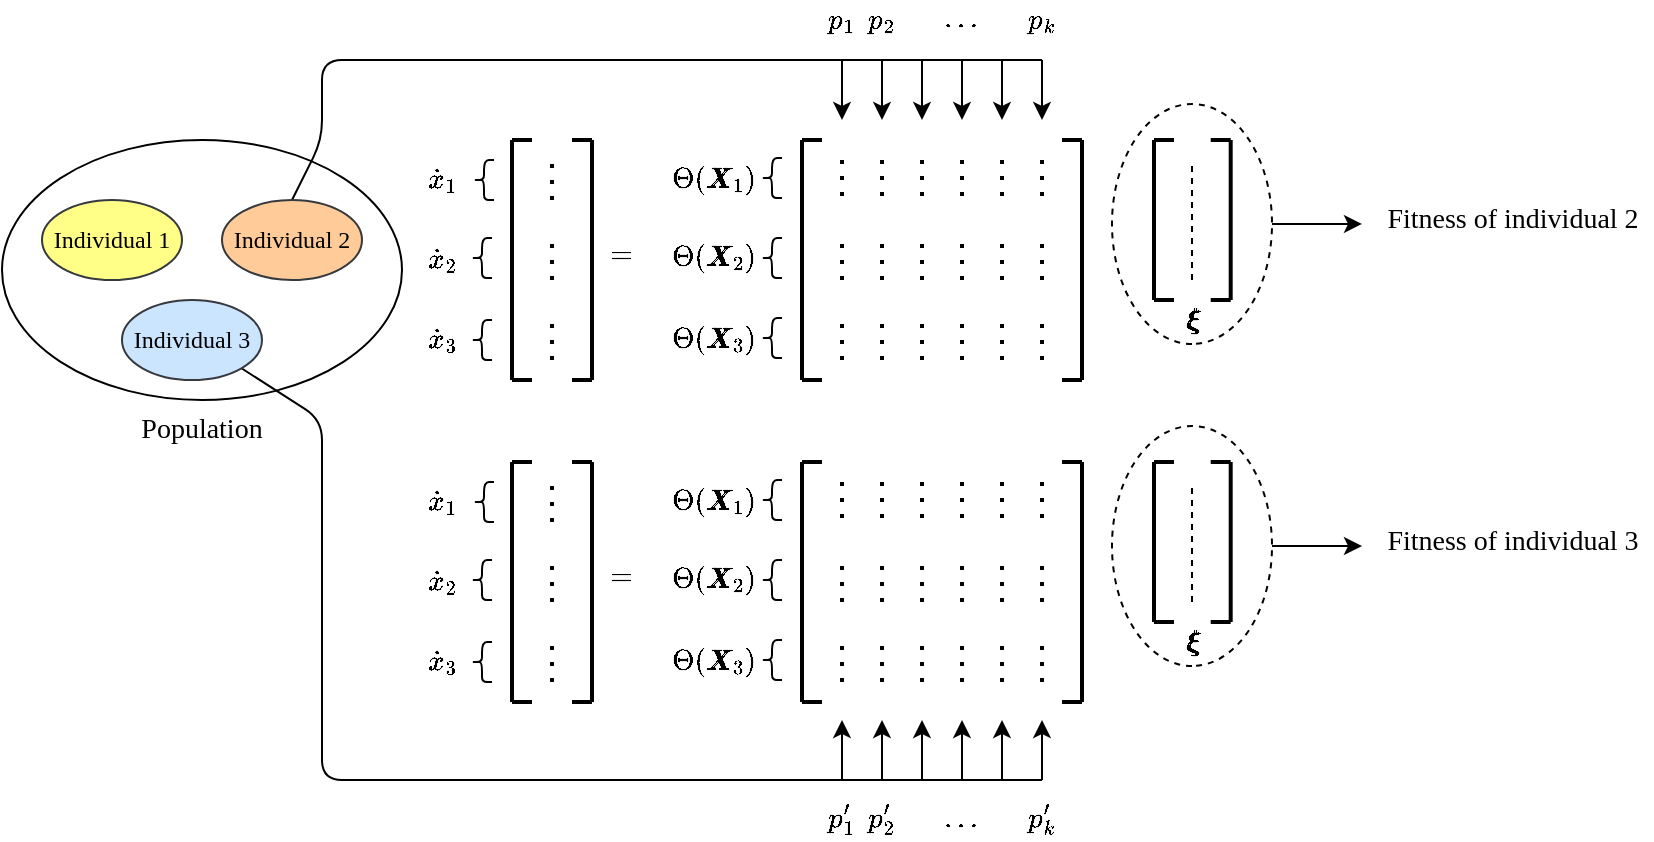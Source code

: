 <mxfile version="13.5.3" type="github">
  <diagram id="3djbxQUewnVQCDs2TuvC" name="Page-1">
    <mxGraphModel dx="1355" dy="806" grid="1" gridSize="10" guides="1" tooltips="1" connect="1" arrows="1" fold="1" page="1" pageScale="1" pageWidth="850" pageHeight="1100" math="1" shadow="0">
      <root>
        <mxCell id="0" />
        <mxCell id="1" parent="0" />
        <mxCell id="JYchThaX2a4gKTv78fk3-36" value="Population" style="ellipse;whiteSpace=wrap;html=1;fontFamily=Times New Roman;fontSize=14;labelPosition=center;verticalLabelPosition=bottom;align=center;verticalAlign=top;" parent="1" vertex="1">
          <mxGeometry x="40" y="80" width="200" height="130" as="geometry" />
        </mxCell>
        <mxCell id="JYchThaX2a4gKTv78fk3-125" style="edgeStyle=orthogonalEdgeStyle;rounded=0;orthogonalLoop=1;jettySize=auto;html=1;fontFamily=Times New Roman;fontSize=14;" parent="1" source="JYchThaX2a4gKTv78fk3-122" edge="1">
          <mxGeometry relative="1" as="geometry">
            <mxPoint x="720" y="121.99" as="targetPoint" />
          </mxGeometry>
        </mxCell>
        <mxCell id="JYchThaX2a4gKTv78fk3-122" value="" style="ellipse;whiteSpace=wrap;html=1;fontFamily=Times New Roman;fontSize=14;rotation=90;labelBorderColor=none;dashed=1;" parent="1" vertex="1">
          <mxGeometry x="575" y="81.99" width="120" height="80" as="geometry" />
        </mxCell>
        <mxCell id="JYchThaX2a4gKTv78fk3-43" value="" style="shape=curlyBracket;whiteSpace=wrap;html=1;rounded=1;fontFamily=Times New Roman;fontSize=14;" parent="1" vertex="1">
          <mxGeometry x="276" y="90" width="10" height="19.99" as="geometry" />
        </mxCell>
        <mxCell id="JYchThaX2a4gKTv78fk3-46" value="" style="shape=curlyBracket;whiteSpace=wrap;html=1;rounded=1;fontFamily=Times New Roman;fontSize=14;" parent="1" vertex="1">
          <mxGeometry x="275" y="129" width="10" height="19.99" as="geometry" />
        </mxCell>
        <mxCell id="JYchThaX2a4gKTv78fk3-48" value="" style="shape=curlyBracket;whiteSpace=wrap;html=1;rounded=1;fontFamily=Times New Roman;fontSize=14;" parent="1" vertex="1">
          <mxGeometry x="275" y="170" width="10" height="19.99" as="geometry" />
        </mxCell>
        <mxCell id="JYchThaX2a4gKTv78fk3-51" value="$$\dot{x}_1$$" style="text;html=1;align=center;verticalAlign=middle;resizable=0;points=[];autosize=1;fontSize=14;fontFamily=Times New Roman;" parent="1" vertex="1">
          <mxGeometry x="210" y="89.99" width="100" height="20" as="geometry" />
        </mxCell>
        <mxCell id="JYchThaX2a4gKTv78fk3-53" value="$$\dot{x}_2$$" style="text;html=1;align=center;verticalAlign=middle;resizable=0;points=[];autosize=1;fontSize=14;fontFamily=Times New Roman;" parent="1" vertex="1">
          <mxGeometry x="210" y="130" width="100" height="20" as="geometry" />
        </mxCell>
        <mxCell id="JYchThaX2a4gKTv78fk3-54" value="$$\dot{x}_3$$" style="text;html=1;align=center;verticalAlign=middle;resizable=0;points=[];autosize=1;fontSize=14;fontFamily=Times New Roman;" parent="1" vertex="1">
          <mxGeometry x="210" y="169.99" width="100" height="20" as="geometry" />
        </mxCell>
        <mxCell id="JYchThaX2a4gKTv78fk3-57" value="" style="shape=curlyBracket;whiteSpace=wrap;html=1;rounded=1;fontFamily=Times New Roman;fontSize=14;" parent="1" vertex="1">
          <mxGeometry x="420" y="168.98" width="10" height="19.99" as="geometry" />
        </mxCell>
        <mxCell id="JYchThaX2a4gKTv78fk3-59" value="" style="shape=curlyBracket;whiteSpace=wrap;html=1;rounded=1;fontFamily=Times New Roman;fontSize=14;" parent="1" vertex="1">
          <mxGeometry x="420" y="129.01" width="10" height="19.99" as="geometry" />
        </mxCell>
        <mxCell id="JYchThaX2a4gKTv78fk3-60" value="" style="shape=curlyBracket;whiteSpace=wrap;html=1;rounded=1;fontFamily=Times New Roman;fontSize=14;" parent="1" vertex="1">
          <mxGeometry x="420" y="88.98" width="10" height="19.99" as="geometry" />
        </mxCell>
        <mxCell id="JYchThaX2a4gKTv78fk3-61" value="$$\Theta(\pmb{X}_1)$$" style="text;html=1;align=center;verticalAlign=middle;resizable=0;points=[];autosize=1;fontSize=14;fontFamily=Times New Roman;" parent="1" vertex="1">
          <mxGeometry x="320" y="89.99" width="150" height="20" as="geometry" />
        </mxCell>
        <mxCell id="JYchThaX2a4gKTv78fk3-62" value="$$\Theta(\pmb{X}_3)$$" style="text;html=1;align=center;verticalAlign=middle;resizable=0;points=[];autosize=1;fontSize=14;fontFamily=Times New Roman;" parent="1" vertex="1">
          <mxGeometry x="320" y="170" width="150" height="20" as="geometry" />
        </mxCell>
        <mxCell id="JYchThaX2a4gKTv78fk3-63" value="$$\Theta(\pmb{X}_2)$$" style="text;html=1;align=center;verticalAlign=middle;resizable=0;points=[];autosize=1;fontSize=14;fontFamily=Times New Roman;" parent="1" vertex="1">
          <mxGeometry x="320" y="129.01" width="150" height="20" as="geometry" />
        </mxCell>
        <mxCell id="JYchThaX2a4gKTv78fk3-68" value="" style="group;fontFamily=Times New Roman;fontSize=14;" parent="1" vertex="1" connectable="0">
          <mxGeometry x="460" y="90" height="100" as="geometry" />
        </mxCell>
        <mxCell id="JYchThaX2a4gKTv78fk3-65" value="" style="endArrow=none;dashed=1;html=1;dashPattern=1 3;strokeWidth=2;fontFamily=Times New Roman;fontSize=14;" parent="JYchThaX2a4gKTv78fk3-68" edge="1">
          <mxGeometry width="50" height="50" relative="1" as="geometry">
            <mxPoint as="sourcePoint" />
            <mxPoint y="20" as="targetPoint" />
          </mxGeometry>
        </mxCell>
        <mxCell id="JYchThaX2a4gKTv78fk3-66" value="" style="endArrow=none;dashed=1;html=1;dashPattern=1 3;strokeWidth=2;fontFamily=Times New Roman;fontSize=14;" parent="JYchThaX2a4gKTv78fk3-68" edge="1">
          <mxGeometry width="50" height="50" relative="1" as="geometry">
            <mxPoint y="60" as="sourcePoint" />
            <mxPoint y="40" as="targetPoint" />
          </mxGeometry>
        </mxCell>
        <mxCell id="JYchThaX2a4gKTv78fk3-67" value="" style="endArrow=none;dashed=1;html=1;dashPattern=1 3;strokeWidth=2;fontFamily=Times New Roman;fontSize=14;" parent="JYchThaX2a4gKTv78fk3-68" edge="1">
          <mxGeometry width="50" height="50" relative="1" as="geometry">
            <mxPoint y="100" as="sourcePoint" />
            <mxPoint y="80" as="targetPoint" />
          </mxGeometry>
        </mxCell>
        <mxCell id="JYchThaX2a4gKTv78fk3-69" value="" style="group;fontFamily=Times New Roman;fontSize=14;" parent="1" vertex="1" connectable="0">
          <mxGeometry x="480" y="90" height="100" as="geometry" />
        </mxCell>
        <mxCell id="JYchThaX2a4gKTv78fk3-70" value="" style="endArrow=none;dashed=1;html=1;dashPattern=1 3;strokeWidth=2;fontFamily=Times New Roman;fontSize=14;" parent="JYchThaX2a4gKTv78fk3-69" edge="1">
          <mxGeometry width="50" height="50" relative="1" as="geometry">
            <mxPoint as="sourcePoint" />
            <mxPoint y="20" as="targetPoint" />
          </mxGeometry>
        </mxCell>
        <mxCell id="JYchThaX2a4gKTv78fk3-71" value="" style="endArrow=none;dashed=1;html=1;dashPattern=1 3;strokeWidth=2;fontFamily=Times New Roman;fontSize=14;" parent="JYchThaX2a4gKTv78fk3-69" edge="1">
          <mxGeometry width="50" height="50" relative="1" as="geometry">
            <mxPoint y="60" as="sourcePoint" />
            <mxPoint y="40" as="targetPoint" />
          </mxGeometry>
        </mxCell>
        <mxCell id="JYchThaX2a4gKTv78fk3-72" value="" style="endArrow=none;dashed=1;html=1;dashPattern=1 3;strokeWidth=2;fontFamily=Times New Roman;fontSize=14;" parent="JYchThaX2a4gKTv78fk3-69" edge="1">
          <mxGeometry width="50" height="50" relative="1" as="geometry">
            <mxPoint y="100" as="sourcePoint" />
            <mxPoint y="80" as="targetPoint" />
          </mxGeometry>
        </mxCell>
        <mxCell id="JYchThaX2a4gKTv78fk3-73" value="" style="group;fontFamily=Times New Roman;fontSize=14;" parent="1" vertex="1" connectable="0">
          <mxGeometry x="540" y="90" height="100" as="geometry" />
        </mxCell>
        <mxCell id="JYchThaX2a4gKTv78fk3-74" value="" style="endArrow=none;dashed=1;html=1;dashPattern=1 3;strokeWidth=2;fontFamily=Times New Roman;fontSize=14;" parent="JYchThaX2a4gKTv78fk3-73" edge="1">
          <mxGeometry width="50" height="50" relative="1" as="geometry">
            <mxPoint as="sourcePoint" />
            <mxPoint y="20" as="targetPoint" />
          </mxGeometry>
        </mxCell>
        <mxCell id="JYchThaX2a4gKTv78fk3-75" value="" style="endArrow=none;dashed=1;html=1;dashPattern=1 3;strokeWidth=2;fontFamily=Times New Roman;fontSize=14;" parent="JYchThaX2a4gKTv78fk3-73" edge="1">
          <mxGeometry width="50" height="50" relative="1" as="geometry">
            <mxPoint y="60" as="sourcePoint" />
            <mxPoint y="40" as="targetPoint" />
          </mxGeometry>
        </mxCell>
        <mxCell id="JYchThaX2a4gKTv78fk3-76" value="" style="endArrow=none;dashed=1;html=1;dashPattern=1 3;strokeWidth=2;fontFamily=Times New Roman;fontSize=14;" parent="JYchThaX2a4gKTv78fk3-73" edge="1">
          <mxGeometry width="50" height="50" relative="1" as="geometry">
            <mxPoint y="100" as="sourcePoint" />
            <mxPoint y="80" as="targetPoint" />
          </mxGeometry>
        </mxCell>
        <mxCell id="JYchThaX2a4gKTv78fk3-77" value="" style="group;fontFamily=Times New Roman;fontSize=14;" parent="1" vertex="1" connectable="0">
          <mxGeometry x="520" y="90" height="100" as="geometry" />
        </mxCell>
        <mxCell id="JYchThaX2a4gKTv78fk3-78" value="" style="endArrow=none;dashed=1;html=1;dashPattern=1 3;strokeWidth=2;fontFamily=Times New Roman;fontSize=14;" parent="JYchThaX2a4gKTv78fk3-77" edge="1">
          <mxGeometry width="50" height="50" relative="1" as="geometry">
            <mxPoint as="sourcePoint" />
            <mxPoint y="20" as="targetPoint" />
          </mxGeometry>
        </mxCell>
        <mxCell id="JYchThaX2a4gKTv78fk3-79" value="" style="endArrow=none;dashed=1;html=1;dashPattern=1 3;strokeWidth=2;fontFamily=Times New Roman;fontSize=14;" parent="JYchThaX2a4gKTv78fk3-77" edge="1">
          <mxGeometry width="50" height="50" relative="1" as="geometry">
            <mxPoint y="60" as="sourcePoint" />
            <mxPoint y="40" as="targetPoint" />
          </mxGeometry>
        </mxCell>
        <mxCell id="JYchThaX2a4gKTv78fk3-80" value="" style="endArrow=none;dashed=1;html=1;dashPattern=1 3;strokeWidth=2;fontFamily=Times New Roman;fontSize=14;" parent="JYchThaX2a4gKTv78fk3-77" edge="1">
          <mxGeometry width="50" height="50" relative="1" as="geometry">
            <mxPoint y="100" as="sourcePoint" />
            <mxPoint y="80" as="targetPoint" />
          </mxGeometry>
        </mxCell>
        <mxCell id="JYchThaX2a4gKTv78fk3-81" value="" style="group;fontFamily=Times New Roman;fontSize=14;" parent="1" vertex="1" connectable="0">
          <mxGeometry x="500" y="90" height="100" as="geometry" />
        </mxCell>
        <mxCell id="JYchThaX2a4gKTv78fk3-82" value="" style="endArrow=none;dashed=1;html=1;dashPattern=1 3;strokeWidth=2;fontFamily=Times New Roman;fontSize=14;" parent="JYchThaX2a4gKTv78fk3-81" edge="1">
          <mxGeometry width="50" height="50" relative="1" as="geometry">
            <mxPoint as="sourcePoint" />
            <mxPoint y="20" as="targetPoint" />
          </mxGeometry>
        </mxCell>
        <mxCell id="JYchThaX2a4gKTv78fk3-83" value="" style="endArrow=none;dashed=1;html=1;dashPattern=1 3;strokeWidth=2;fontFamily=Times New Roman;fontSize=14;" parent="JYchThaX2a4gKTv78fk3-81" edge="1">
          <mxGeometry width="50" height="50" relative="1" as="geometry">
            <mxPoint y="60" as="sourcePoint" />
            <mxPoint y="40" as="targetPoint" />
          </mxGeometry>
        </mxCell>
        <mxCell id="JYchThaX2a4gKTv78fk3-84" value="" style="endArrow=none;dashed=1;html=1;dashPattern=1 3;strokeWidth=2;fontFamily=Times New Roman;fontSize=14;" parent="JYchThaX2a4gKTv78fk3-81" edge="1">
          <mxGeometry width="50" height="50" relative="1" as="geometry">
            <mxPoint y="100" as="sourcePoint" />
            <mxPoint y="80" as="targetPoint" />
          </mxGeometry>
        </mxCell>
        <mxCell id="JYchThaX2a4gKTv78fk3-90" value="" style="group;fontFamily=Times New Roman;fontSize=14;" parent="1" vertex="1" connectable="0">
          <mxGeometry x="560" y="90" height="100" as="geometry" />
        </mxCell>
        <mxCell id="JYchThaX2a4gKTv78fk3-91" value="" style="endArrow=none;dashed=1;html=1;dashPattern=1 3;strokeWidth=2;fontFamily=Times New Roman;fontSize=14;" parent="JYchThaX2a4gKTv78fk3-90" edge="1">
          <mxGeometry width="50" height="50" relative="1" as="geometry">
            <mxPoint as="sourcePoint" />
            <mxPoint y="20" as="targetPoint" />
          </mxGeometry>
        </mxCell>
        <mxCell id="JYchThaX2a4gKTv78fk3-92" value="" style="endArrow=none;dashed=1;html=1;dashPattern=1 3;strokeWidth=2;fontFamily=Times New Roman;fontSize=14;" parent="JYchThaX2a4gKTv78fk3-90" edge="1">
          <mxGeometry width="50" height="50" relative="1" as="geometry">
            <mxPoint y="60" as="sourcePoint" />
            <mxPoint y="40" as="targetPoint" />
          </mxGeometry>
        </mxCell>
        <mxCell id="JYchThaX2a4gKTv78fk3-93" value="" style="endArrow=none;dashed=1;html=1;dashPattern=1 3;strokeWidth=2;fontFamily=Times New Roman;fontSize=14;" parent="JYchThaX2a4gKTv78fk3-90" edge="1">
          <mxGeometry width="50" height="50" relative="1" as="geometry">
            <mxPoint y="100" as="sourcePoint" />
            <mxPoint y="80" as="targetPoint" />
          </mxGeometry>
        </mxCell>
        <mxCell id="JYchThaX2a4gKTv78fk3-119" value="$$\pmb{\xi}$$" style="text;html=1;align=center;verticalAlign=middle;resizable=0;points=[];autosize=1;fontSize=14;fontFamily=Times New Roman;" parent="1" vertex="1">
          <mxGeometry x="585" y="160" width="100" height="20" as="geometry" />
        </mxCell>
        <mxCell id="JYchThaX2a4gKTv78fk3-121" value="" style="endArrow=none;dashed=1;html=1;fontFamily=Times New Roman;fontSize=14;" parent="1" edge="1">
          <mxGeometry width="50" height="50" relative="1" as="geometry">
            <mxPoint x="635" y="150" as="sourcePoint" />
            <mxPoint x="635" y="90" as="targetPoint" />
          </mxGeometry>
        </mxCell>
        <mxCell id="JYchThaX2a4gKTv78fk3-126" value="Fitness of individual 2" style="text;html=1;align=center;verticalAlign=middle;resizable=0;points=[];autosize=1;fontSize=14;fontFamily=Times New Roman;" parent="1" vertex="1">
          <mxGeometry x="725" y="110" width="140" height="20" as="geometry" />
        </mxCell>
        <mxCell id="JYchThaX2a4gKTv78fk3-130" value="" style="endArrow=none;html=1;fontFamily=Times New Roman;fontSize=14;exitX=0.5;exitY=0;exitDx=0;exitDy=0;" parent="1" source="JYchThaX2a4gKTv78fk3-33" edge="1">
          <mxGeometry width="50" height="50" relative="1" as="geometry">
            <mxPoint x="500" y="160" as="sourcePoint" />
            <mxPoint x="240" y="40" as="targetPoint" />
            <Array as="points">
              <mxPoint x="200" y="80" />
              <mxPoint x="200" y="40" />
            </Array>
          </mxGeometry>
        </mxCell>
        <mxCell id="JYchThaX2a4gKTv78fk3-131" value="" style="endArrow=none;html=1;fontFamily=Times New Roman;fontSize=14;" parent="1" edge="1">
          <mxGeometry width="50" height="50" relative="1" as="geometry">
            <mxPoint x="240" y="40" as="sourcePoint" />
            <mxPoint x="560" y="40" as="targetPoint" />
          </mxGeometry>
        </mxCell>
        <mxCell id="JYchThaX2a4gKTv78fk3-132" value="" style="endArrow=classic;html=1;fontFamily=Times New Roman;fontSize=14;" parent="1" edge="1">
          <mxGeometry width="50" height="50" relative="1" as="geometry">
            <mxPoint x="560" y="40" as="sourcePoint" />
            <mxPoint x="560" y="70" as="targetPoint" />
          </mxGeometry>
        </mxCell>
        <mxCell id="JYchThaX2a4gKTv78fk3-133" value="" style="endArrow=classic;html=1;fontFamily=Times New Roman;fontSize=14;" parent="1" edge="1">
          <mxGeometry width="50" height="50" relative="1" as="geometry">
            <mxPoint x="540" y="40" as="sourcePoint" />
            <mxPoint x="540" y="70" as="targetPoint" />
          </mxGeometry>
        </mxCell>
        <mxCell id="JYchThaX2a4gKTv78fk3-134" value="" style="endArrow=classic;html=1;fontFamily=Times New Roman;fontSize=14;" parent="1" edge="1">
          <mxGeometry width="50" height="50" relative="1" as="geometry">
            <mxPoint x="520" y="40" as="sourcePoint" />
            <mxPoint x="520" y="70" as="targetPoint" />
          </mxGeometry>
        </mxCell>
        <mxCell id="JYchThaX2a4gKTv78fk3-135" value="" style="endArrow=classic;html=1;fontFamily=Times New Roman;fontSize=14;" parent="1" edge="1">
          <mxGeometry width="50" height="50" relative="1" as="geometry">
            <mxPoint x="500" y="40" as="sourcePoint" />
            <mxPoint x="500" y="70" as="targetPoint" />
          </mxGeometry>
        </mxCell>
        <mxCell id="JYchThaX2a4gKTv78fk3-136" value="" style="endArrow=classic;html=1;fontFamily=Times New Roman;fontSize=14;" parent="1" edge="1">
          <mxGeometry width="50" height="50" relative="1" as="geometry">
            <mxPoint x="480" y="40" as="sourcePoint" />
            <mxPoint x="480" y="70" as="targetPoint" />
          </mxGeometry>
        </mxCell>
        <mxCell id="JYchThaX2a4gKTv78fk3-137" value="" style="endArrow=classic;html=1;fontFamily=Times New Roman;fontSize=14;" parent="1" edge="1">
          <mxGeometry width="50" height="50" relative="1" as="geometry">
            <mxPoint x="460" y="40" as="sourcePoint" />
            <mxPoint x="460" y="70" as="targetPoint" />
          </mxGeometry>
        </mxCell>
        <mxCell id="JYchThaX2a4gKTv78fk3-139" value="$$p_1$$" style="text;html=1;strokeColor=none;fillColor=none;align=center;verticalAlign=middle;whiteSpace=wrap;rounded=0;dashed=1;fontFamily=Times New Roman;fontSize=14;" parent="1" vertex="1">
          <mxGeometry x="455" y="10" width="10" height="20" as="geometry" />
        </mxCell>
        <mxCell id="JYchThaX2a4gKTv78fk3-140" value="$$p_k$$" style="text;html=1;strokeColor=none;fillColor=none;align=center;verticalAlign=middle;whiteSpace=wrap;rounded=0;dashed=1;fontFamily=Times New Roman;fontSize=14;" parent="1" vertex="1">
          <mxGeometry x="555" y="10" width="10" height="20" as="geometry" />
        </mxCell>
        <mxCell id="JYchThaX2a4gKTv78fk3-141" value="$$p_2$$" style="text;html=1;strokeColor=none;fillColor=none;align=center;verticalAlign=middle;whiteSpace=wrap;rounded=0;dashed=1;fontFamily=Times New Roman;fontSize=14;" parent="1" vertex="1">
          <mxGeometry x="475" y="10" width="10" height="20" as="geometry" />
        </mxCell>
        <mxCell id="JYchThaX2a4gKTv78fk3-142" value="$$\dots$$" style="text;html=1;strokeColor=none;fillColor=none;align=center;verticalAlign=middle;whiteSpace=wrap;rounded=0;dashed=1;fontFamily=Times New Roman;fontSize=14;" parent="1" vertex="1">
          <mxGeometry x="500" y="10" width="40" height="20" as="geometry" />
        </mxCell>
        <mxCell id="JYchThaX2a4gKTv78fk3-209" style="edgeStyle=orthogonalEdgeStyle;rounded=0;orthogonalLoop=1;jettySize=auto;html=1;fontFamily=Times New Roman;fontSize=14;" parent="1" source="JYchThaX2a4gKTv78fk3-210" edge="1">
          <mxGeometry relative="1" as="geometry">
            <mxPoint x="720" y="283" as="targetPoint" />
          </mxGeometry>
        </mxCell>
        <mxCell id="JYchThaX2a4gKTv78fk3-210" value="" style="ellipse;whiteSpace=wrap;html=1;fontFamily=Times New Roman;fontSize=14;rotation=90;labelBorderColor=none;dashed=1;" parent="1" vertex="1">
          <mxGeometry x="575" y="243" width="120" height="80" as="geometry" />
        </mxCell>
        <mxCell id="JYchThaX2a4gKTv78fk3-226" value="" style="shape=curlyBracket;whiteSpace=wrap;html=1;rounded=1;fontFamily=Times New Roman;fontSize=14;" parent="1" vertex="1">
          <mxGeometry x="276" y="251.01" width="10" height="19.99" as="geometry" />
        </mxCell>
        <mxCell id="JYchThaX2a4gKTv78fk3-227" value="" style="shape=curlyBracket;whiteSpace=wrap;html=1;rounded=1;fontFamily=Times New Roman;fontSize=14;" parent="1" vertex="1">
          <mxGeometry x="275" y="290.01" width="10" height="19.99" as="geometry" />
        </mxCell>
        <mxCell id="JYchThaX2a4gKTv78fk3-228" value="" style="shape=curlyBracket;whiteSpace=wrap;html=1;rounded=1;fontFamily=Times New Roman;fontSize=14;" parent="1" vertex="1">
          <mxGeometry x="275" y="331.01" width="10" height="19.99" as="geometry" />
        </mxCell>
        <mxCell id="JYchThaX2a4gKTv78fk3-229" value="$$\dot{x}_1$$" style="text;html=1;align=center;verticalAlign=middle;resizable=0;points=[];autosize=1;fontSize=14;fontFamily=Times New Roman;" parent="1" vertex="1">
          <mxGeometry x="210" y="251" width="100" height="20" as="geometry" />
        </mxCell>
        <mxCell id="JYchThaX2a4gKTv78fk3-230" value="$$\dot{x}_2$$" style="text;html=1;align=center;verticalAlign=middle;resizable=0;points=[];autosize=1;fontSize=14;fontFamily=Times New Roman;" parent="1" vertex="1">
          <mxGeometry x="210" y="291.01" width="100" height="20" as="geometry" />
        </mxCell>
        <mxCell id="JYchThaX2a4gKTv78fk3-231" value="$$\dot{x}_3$$" style="text;html=1;align=center;verticalAlign=middle;resizable=0;points=[];autosize=1;fontSize=14;fontFamily=Times New Roman;" parent="1" vertex="1">
          <mxGeometry x="210" y="331" width="100" height="20" as="geometry" />
        </mxCell>
        <mxCell id="JYchThaX2a4gKTv78fk3-233" value="" style="shape=curlyBracket;whiteSpace=wrap;html=1;rounded=1;fontFamily=Times New Roman;fontSize=14;" parent="1" vertex="1">
          <mxGeometry x="420" y="329.99" width="10" height="19.99" as="geometry" />
        </mxCell>
        <mxCell id="JYchThaX2a4gKTv78fk3-234" value="" style="shape=curlyBracket;whiteSpace=wrap;html=1;rounded=1;fontFamily=Times New Roman;fontSize=14;" parent="1" vertex="1">
          <mxGeometry x="420" y="290.02" width="10" height="19.99" as="geometry" />
        </mxCell>
        <mxCell id="JYchThaX2a4gKTv78fk3-235" value="" style="shape=curlyBracket;whiteSpace=wrap;html=1;rounded=1;fontFamily=Times New Roman;fontSize=14;" parent="1" vertex="1">
          <mxGeometry x="420" y="249.99" width="10" height="19.99" as="geometry" />
        </mxCell>
        <mxCell id="JYchThaX2a4gKTv78fk3-236" value="$$\Theta(\pmb{X}_1)$$" style="text;html=1;align=center;verticalAlign=middle;resizable=0;points=[];autosize=1;fontSize=14;fontFamily=Times New Roman;" parent="1" vertex="1">
          <mxGeometry x="320" y="251.01" width="150" height="20" as="geometry" />
        </mxCell>
        <mxCell id="JYchThaX2a4gKTv78fk3-237" value="$$\Theta(\pmb{X}_3)$$" style="text;html=1;align=center;verticalAlign=middle;resizable=0;points=[];autosize=1;fontSize=14;fontFamily=Times New Roman;" parent="1" vertex="1">
          <mxGeometry x="320" y="331.01" width="150" height="20" as="geometry" />
        </mxCell>
        <mxCell id="JYchThaX2a4gKTv78fk3-238" value="$$\Theta(\pmb{X}_2)$$" style="text;html=1;align=center;verticalAlign=middle;resizable=0;points=[];autosize=1;fontSize=14;fontFamily=Times New Roman;" parent="1" vertex="1">
          <mxGeometry x="320" y="290.02" width="150" height="20" as="geometry" />
        </mxCell>
        <mxCell id="JYchThaX2a4gKTv78fk3-239" value="" style="group;fontFamily=Times New Roman;fontSize=14;" parent="1" vertex="1" connectable="0">
          <mxGeometry x="460" y="251.01" height="100" as="geometry" />
        </mxCell>
        <mxCell id="JYchThaX2a4gKTv78fk3-240" value="" style="endArrow=none;dashed=1;html=1;dashPattern=1 3;strokeWidth=2;fontFamily=Times New Roman;fontSize=14;" parent="JYchThaX2a4gKTv78fk3-239" edge="1">
          <mxGeometry width="50" height="50" relative="1" as="geometry">
            <mxPoint as="sourcePoint" />
            <mxPoint y="20" as="targetPoint" />
          </mxGeometry>
        </mxCell>
        <mxCell id="JYchThaX2a4gKTv78fk3-241" value="" style="endArrow=none;dashed=1;html=1;dashPattern=1 3;strokeWidth=2;fontFamily=Times New Roman;fontSize=14;" parent="JYchThaX2a4gKTv78fk3-239" edge="1">
          <mxGeometry width="50" height="50" relative="1" as="geometry">
            <mxPoint y="60" as="sourcePoint" />
            <mxPoint y="40" as="targetPoint" />
          </mxGeometry>
        </mxCell>
        <mxCell id="JYchThaX2a4gKTv78fk3-242" value="" style="endArrow=none;dashed=1;html=1;dashPattern=1 3;strokeWidth=2;fontFamily=Times New Roman;fontSize=14;" parent="JYchThaX2a4gKTv78fk3-239" edge="1">
          <mxGeometry width="50" height="50" relative="1" as="geometry">
            <mxPoint y="100" as="sourcePoint" />
            <mxPoint y="80" as="targetPoint" />
          </mxGeometry>
        </mxCell>
        <mxCell id="JYchThaX2a4gKTv78fk3-243" value="" style="group;fontFamily=Times New Roman;fontSize=14;" parent="1" vertex="1" connectable="0">
          <mxGeometry x="480" y="251.01" height="100" as="geometry" />
        </mxCell>
        <mxCell id="JYchThaX2a4gKTv78fk3-244" value="" style="endArrow=none;dashed=1;html=1;dashPattern=1 3;strokeWidth=2;fontFamily=Times New Roman;fontSize=14;" parent="JYchThaX2a4gKTv78fk3-243" edge="1">
          <mxGeometry width="50" height="50" relative="1" as="geometry">
            <mxPoint as="sourcePoint" />
            <mxPoint y="20" as="targetPoint" />
          </mxGeometry>
        </mxCell>
        <mxCell id="JYchThaX2a4gKTv78fk3-245" value="" style="endArrow=none;dashed=1;html=1;dashPattern=1 3;strokeWidth=2;fontFamily=Times New Roman;fontSize=14;" parent="JYchThaX2a4gKTv78fk3-243" edge="1">
          <mxGeometry width="50" height="50" relative="1" as="geometry">
            <mxPoint y="60" as="sourcePoint" />
            <mxPoint y="40" as="targetPoint" />
          </mxGeometry>
        </mxCell>
        <mxCell id="JYchThaX2a4gKTv78fk3-246" value="" style="endArrow=none;dashed=1;html=1;dashPattern=1 3;strokeWidth=2;fontFamily=Times New Roman;fontSize=14;" parent="JYchThaX2a4gKTv78fk3-243" edge="1">
          <mxGeometry width="50" height="50" relative="1" as="geometry">
            <mxPoint y="100" as="sourcePoint" />
            <mxPoint y="80" as="targetPoint" />
          </mxGeometry>
        </mxCell>
        <mxCell id="JYchThaX2a4gKTv78fk3-247" value="" style="group;fontFamily=Times New Roman;fontSize=14;" parent="1" vertex="1" connectable="0">
          <mxGeometry x="540" y="251.01" height="100" as="geometry" />
        </mxCell>
        <mxCell id="JYchThaX2a4gKTv78fk3-248" value="" style="endArrow=none;dashed=1;html=1;dashPattern=1 3;strokeWidth=2;fontFamily=Times New Roman;fontSize=14;" parent="JYchThaX2a4gKTv78fk3-247" edge="1">
          <mxGeometry width="50" height="50" relative="1" as="geometry">
            <mxPoint as="sourcePoint" />
            <mxPoint y="20" as="targetPoint" />
          </mxGeometry>
        </mxCell>
        <mxCell id="JYchThaX2a4gKTv78fk3-249" value="" style="endArrow=none;dashed=1;html=1;dashPattern=1 3;strokeWidth=2;fontFamily=Times New Roman;fontSize=14;" parent="JYchThaX2a4gKTv78fk3-247" edge="1">
          <mxGeometry width="50" height="50" relative="1" as="geometry">
            <mxPoint y="60" as="sourcePoint" />
            <mxPoint y="40" as="targetPoint" />
          </mxGeometry>
        </mxCell>
        <mxCell id="JYchThaX2a4gKTv78fk3-250" value="" style="endArrow=none;dashed=1;html=1;dashPattern=1 3;strokeWidth=2;fontFamily=Times New Roman;fontSize=14;" parent="JYchThaX2a4gKTv78fk3-247" edge="1">
          <mxGeometry width="50" height="50" relative="1" as="geometry">
            <mxPoint y="100" as="sourcePoint" />
            <mxPoint y="80" as="targetPoint" />
          </mxGeometry>
        </mxCell>
        <mxCell id="JYchThaX2a4gKTv78fk3-251" value="" style="group;fontFamily=Times New Roman;fontSize=14;" parent="1" vertex="1" connectable="0">
          <mxGeometry x="520" y="251.01" height="100" as="geometry" />
        </mxCell>
        <mxCell id="JYchThaX2a4gKTv78fk3-252" value="" style="endArrow=none;dashed=1;html=1;dashPattern=1 3;strokeWidth=2;fontFamily=Times New Roman;fontSize=14;" parent="JYchThaX2a4gKTv78fk3-251" edge="1">
          <mxGeometry width="50" height="50" relative="1" as="geometry">
            <mxPoint as="sourcePoint" />
            <mxPoint y="20" as="targetPoint" />
          </mxGeometry>
        </mxCell>
        <mxCell id="JYchThaX2a4gKTv78fk3-253" value="" style="endArrow=none;dashed=1;html=1;dashPattern=1 3;strokeWidth=2;fontFamily=Times New Roman;fontSize=14;" parent="JYchThaX2a4gKTv78fk3-251" edge="1">
          <mxGeometry width="50" height="50" relative="1" as="geometry">
            <mxPoint y="60" as="sourcePoint" />
            <mxPoint y="40" as="targetPoint" />
          </mxGeometry>
        </mxCell>
        <mxCell id="JYchThaX2a4gKTv78fk3-254" value="" style="endArrow=none;dashed=1;html=1;dashPattern=1 3;strokeWidth=2;fontFamily=Times New Roman;fontSize=14;" parent="JYchThaX2a4gKTv78fk3-251" edge="1">
          <mxGeometry width="50" height="50" relative="1" as="geometry">
            <mxPoint y="100" as="sourcePoint" />
            <mxPoint y="80" as="targetPoint" />
          </mxGeometry>
        </mxCell>
        <mxCell id="JYchThaX2a4gKTv78fk3-255" value="" style="group;fontFamily=Times New Roman;fontSize=14;" parent="1" vertex="1" connectable="0">
          <mxGeometry x="500" y="251.01" height="100" as="geometry" />
        </mxCell>
        <mxCell id="JYchThaX2a4gKTv78fk3-256" value="" style="endArrow=none;dashed=1;html=1;dashPattern=1 3;strokeWidth=2;fontFamily=Times New Roman;fontSize=14;" parent="JYchThaX2a4gKTv78fk3-255" edge="1">
          <mxGeometry width="50" height="50" relative="1" as="geometry">
            <mxPoint as="sourcePoint" />
            <mxPoint y="20" as="targetPoint" />
          </mxGeometry>
        </mxCell>
        <mxCell id="JYchThaX2a4gKTv78fk3-257" value="" style="endArrow=none;dashed=1;html=1;dashPattern=1 3;strokeWidth=2;fontFamily=Times New Roman;fontSize=14;" parent="JYchThaX2a4gKTv78fk3-255" edge="1">
          <mxGeometry width="50" height="50" relative="1" as="geometry">
            <mxPoint y="60" as="sourcePoint" />
            <mxPoint y="40" as="targetPoint" />
          </mxGeometry>
        </mxCell>
        <mxCell id="JYchThaX2a4gKTv78fk3-258" value="" style="endArrow=none;dashed=1;html=1;dashPattern=1 3;strokeWidth=2;fontFamily=Times New Roman;fontSize=14;" parent="JYchThaX2a4gKTv78fk3-255" edge="1">
          <mxGeometry width="50" height="50" relative="1" as="geometry">
            <mxPoint y="100" as="sourcePoint" />
            <mxPoint y="80" as="targetPoint" />
          </mxGeometry>
        </mxCell>
        <mxCell id="JYchThaX2a4gKTv78fk3-259" value="" style="group;fontFamily=Times New Roman;fontSize=14;" parent="1" vertex="1" connectable="0">
          <mxGeometry x="560" y="251.01" height="100" as="geometry" />
        </mxCell>
        <mxCell id="JYchThaX2a4gKTv78fk3-260" value="" style="endArrow=none;dashed=1;html=1;dashPattern=1 3;strokeWidth=2;fontFamily=Times New Roman;fontSize=14;" parent="JYchThaX2a4gKTv78fk3-259" edge="1">
          <mxGeometry width="50" height="50" relative="1" as="geometry">
            <mxPoint as="sourcePoint" />
            <mxPoint y="20" as="targetPoint" />
          </mxGeometry>
        </mxCell>
        <mxCell id="JYchThaX2a4gKTv78fk3-261" value="" style="endArrow=none;dashed=1;html=1;dashPattern=1 3;strokeWidth=2;fontFamily=Times New Roman;fontSize=14;" parent="JYchThaX2a4gKTv78fk3-259" edge="1">
          <mxGeometry width="50" height="50" relative="1" as="geometry">
            <mxPoint y="60" as="sourcePoint" />
            <mxPoint y="40" as="targetPoint" />
          </mxGeometry>
        </mxCell>
        <mxCell id="JYchThaX2a4gKTv78fk3-262" value="" style="endArrow=none;dashed=1;html=1;dashPattern=1 3;strokeWidth=2;fontFamily=Times New Roman;fontSize=14;" parent="JYchThaX2a4gKTv78fk3-259" edge="1">
          <mxGeometry width="50" height="50" relative="1" as="geometry">
            <mxPoint y="100" as="sourcePoint" />
            <mxPoint y="80" as="targetPoint" />
          </mxGeometry>
        </mxCell>
        <mxCell id="JYchThaX2a4gKTv78fk3-275" value="$$\pmb{\xi}$$" style="text;html=1;align=center;verticalAlign=middle;resizable=0;points=[];autosize=1;fontSize=14;fontFamily=Times New Roman;" parent="1" vertex="1">
          <mxGeometry x="585" y="321.01" width="100" height="20" as="geometry" />
        </mxCell>
        <mxCell id="JYchThaX2a4gKTv78fk3-276" value="" style="endArrow=none;dashed=1;html=1;fontFamily=Times New Roman;fontSize=14;" parent="1" edge="1">
          <mxGeometry width="50" height="50" relative="1" as="geometry">
            <mxPoint x="635" y="311.01" as="sourcePoint" />
            <mxPoint x="635" y="251.01" as="targetPoint" />
          </mxGeometry>
        </mxCell>
        <mxCell id="JYchThaX2a4gKTv78fk3-277" value="Fitness of individual 3" style="text;html=1;align=center;verticalAlign=middle;resizable=0;points=[];autosize=1;fontSize=14;fontFamily=Times New Roman;" parent="1" vertex="1">
          <mxGeometry x="725" y="271.01" width="140" height="20" as="geometry" />
        </mxCell>
        <mxCell id="JYchThaX2a4gKTv78fk3-278" value="" style="endArrow=none;html=1;fontFamily=Times New Roman;fontSize=14;exitX=1;exitY=1;exitDx=0;exitDy=0;" parent="1" source="JYchThaX2a4gKTv78fk3-34" edge="1">
          <mxGeometry width="50" height="50" relative="1" as="geometry">
            <mxPoint x="500" y="160" as="sourcePoint" />
            <mxPoint x="240" y="400" as="targetPoint" />
            <Array as="points">
              <mxPoint x="200" y="220" />
              <mxPoint x="200" y="400" />
            </Array>
          </mxGeometry>
        </mxCell>
        <mxCell id="JYchThaX2a4gKTv78fk3-279" value="" style="endArrow=none;html=1;fontFamily=Times New Roman;fontSize=14;" parent="1" edge="1">
          <mxGeometry width="50" height="50" relative="1" as="geometry">
            <mxPoint x="240" y="400" as="sourcePoint" />
            <mxPoint x="560" y="400" as="targetPoint" />
          </mxGeometry>
        </mxCell>
        <mxCell id="JYchThaX2a4gKTv78fk3-280" value="" style="endArrow=classic;html=1;fontFamily=Times New Roman;fontSize=14;" parent="1" edge="1">
          <mxGeometry width="50" height="50" relative="1" as="geometry">
            <mxPoint x="560" y="400" as="sourcePoint" />
            <mxPoint x="560" y="370" as="targetPoint" />
          </mxGeometry>
        </mxCell>
        <mxCell id="JYchThaX2a4gKTv78fk3-281" value="" style="endArrow=classic;html=1;fontFamily=Times New Roman;fontSize=14;" parent="1" edge="1">
          <mxGeometry width="50" height="50" relative="1" as="geometry">
            <mxPoint x="540" y="400" as="sourcePoint" />
            <mxPoint x="540" y="370" as="targetPoint" />
          </mxGeometry>
        </mxCell>
        <mxCell id="JYchThaX2a4gKTv78fk3-282" value="" style="endArrow=classic;html=1;fontFamily=Times New Roman;fontSize=14;" parent="1" edge="1">
          <mxGeometry width="50" height="50" relative="1" as="geometry">
            <mxPoint x="520" y="400" as="sourcePoint" />
            <mxPoint x="520" y="370" as="targetPoint" />
          </mxGeometry>
        </mxCell>
        <mxCell id="JYchThaX2a4gKTv78fk3-283" value="" style="endArrow=classic;html=1;fontFamily=Times New Roman;fontSize=14;" parent="1" edge="1">
          <mxGeometry width="50" height="50" relative="1" as="geometry">
            <mxPoint x="500" y="400" as="sourcePoint" />
            <mxPoint x="500" y="370" as="targetPoint" />
          </mxGeometry>
        </mxCell>
        <mxCell id="JYchThaX2a4gKTv78fk3-284" value="" style="endArrow=classic;html=1;fontFamily=Times New Roman;fontSize=14;" parent="1" edge="1">
          <mxGeometry width="50" height="50" relative="1" as="geometry">
            <mxPoint x="480" y="400" as="sourcePoint" />
            <mxPoint x="480" y="370" as="targetPoint" />
          </mxGeometry>
        </mxCell>
        <mxCell id="JYchThaX2a4gKTv78fk3-285" value="" style="endArrow=classic;html=1;fontFamily=Times New Roman;fontSize=14;" parent="1" edge="1">
          <mxGeometry width="50" height="50" relative="1" as="geometry">
            <mxPoint x="460" y="400" as="sourcePoint" />
            <mxPoint x="460" y="370" as="targetPoint" />
          </mxGeometry>
        </mxCell>
        <mxCell id="JYchThaX2a4gKTv78fk3-286" value="$$p&#39;_1$$" style="text;html=1;strokeColor=none;fillColor=none;align=center;verticalAlign=middle;whiteSpace=wrap;rounded=0;dashed=1;fontFamily=Times New Roman;fontSize=14;" parent="1" vertex="1">
          <mxGeometry x="455" y="410" width="10" height="20" as="geometry" />
        </mxCell>
        <mxCell id="JYchThaX2a4gKTv78fk3-287" value="$$p&#39;_2$$" style="text;html=1;strokeColor=none;fillColor=none;align=center;verticalAlign=middle;whiteSpace=wrap;rounded=0;dashed=1;fontFamily=Times New Roman;fontSize=14;" parent="1" vertex="1">
          <mxGeometry x="475" y="410" width="10" height="20" as="geometry" />
        </mxCell>
        <mxCell id="JYchThaX2a4gKTv78fk3-288" value="$$p&#39;_k$$" style="text;html=1;strokeColor=none;fillColor=none;align=center;verticalAlign=middle;whiteSpace=wrap;rounded=0;dashed=1;fontFamily=Times New Roman;fontSize=14;" parent="1" vertex="1">
          <mxGeometry x="555" y="410" width="10" height="20" as="geometry" />
        </mxCell>
        <mxCell id="JYchThaX2a4gKTv78fk3-289" value="$$\dots$$" style="text;html=1;strokeColor=none;fillColor=none;align=center;verticalAlign=middle;whiteSpace=wrap;rounded=0;dashed=1;fontFamily=Times New Roman;fontSize=14;" parent="1" vertex="1">
          <mxGeometry x="500" y="410" width="40" height="20" as="geometry" />
        </mxCell>
        <mxCell id="JYchThaX2a4gKTv78fk3-16" value="" style="endArrow=none;html=1;strokeWidth=2;fontFamily=Times New Roman;fontSize=14;" parent="1" edge="1">
          <mxGeometry width="50" height="50" relative="1" as="geometry">
            <mxPoint x="295" y="200" as="sourcePoint" />
            <mxPoint x="295" y="80" as="targetPoint" />
          </mxGeometry>
        </mxCell>
        <mxCell id="JYchThaX2a4gKTv78fk3-17" value="" style="endArrow=none;html=1;strokeWidth=2;fontFamily=Times New Roman;fontSize=14;" parent="1" edge="1">
          <mxGeometry width="50" height="50" relative="1" as="geometry">
            <mxPoint x="295" y="200" as="sourcePoint" />
            <mxPoint x="305" y="200" as="targetPoint" />
          </mxGeometry>
        </mxCell>
        <mxCell id="JYchThaX2a4gKTv78fk3-18" value="" style="endArrow=none;html=1;strokeWidth=2;fontFamily=Times New Roman;fontSize=14;" parent="1" edge="1">
          <mxGeometry width="50" height="50" relative="1" as="geometry">
            <mxPoint x="295" y="80" as="sourcePoint" />
            <mxPoint x="305" y="80" as="targetPoint" />
          </mxGeometry>
        </mxCell>
        <mxCell id="JYchThaX2a4gKTv78fk3-23" value="" style="endArrow=none;dashed=1;html=1;dashPattern=1 3;strokeWidth=2;fontFamily=Times New Roman;fontSize=14;" parent="1" edge="1">
          <mxGeometry width="50" height="50" relative="1" as="geometry">
            <mxPoint x="315" y="110" as="sourcePoint" />
            <mxPoint x="315" y="90" as="targetPoint" />
          </mxGeometry>
        </mxCell>
        <mxCell id="JYchThaX2a4gKTv78fk3-25" value="" style="endArrow=none;dashed=1;html=1;dashPattern=1 3;strokeWidth=2;fontFamily=Times New Roman;fontSize=14;" parent="1" edge="1">
          <mxGeometry width="50" height="50" relative="1" as="geometry">
            <mxPoint x="315" y="150" as="sourcePoint" />
            <mxPoint x="315" y="130" as="targetPoint" />
          </mxGeometry>
        </mxCell>
        <mxCell id="JYchThaX2a4gKTv78fk3-26" value="" style="endArrow=none;dashed=1;html=1;dashPattern=1 3;strokeWidth=2;fontFamily=Times New Roman;fontSize=14;" parent="1" edge="1">
          <mxGeometry width="50" height="50" relative="1" as="geometry">
            <mxPoint x="315" y="190" as="sourcePoint" />
            <mxPoint x="315" y="170" as="targetPoint" />
          </mxGeometry>
        </mxCell>
        <mxCell id="JYchThaX2a4gKTv78fk3-19" value="" style="endArrow=none;html=1;strokeWidth=2;fontFamily=Times New Roman;fontSize=14;" parent="1" edge="1">
          <mxGeometry width="50" height="50" relative="1" as="geometry">
            <mxPoint x="335" y="80" as="sourcePoint" />
            <mxPoint x="335" y="200" as="targetPoint" />
          </mxGeometry>
        </mxCell>
        <mxCell id="JYchThaX2a4gKTv78fk3-20" value="" style="endArrow=none;html=1;strokeWidth=2;fontFamily=Times New Roman;fontSize=14;" parent="1" edge="1">
          <mxGeometry width="50" height="50" relative="1" as="geometry">
            <mxPoint x="335" y="80" as="sourcePoint" />
            <mxPoint x="325" y="80" as="targetPoint" />
          </mxGeometry>
        </mxCell>
        <mxCell id="JYchThaX2a4gKTv78fk3-21" value="" style="endArrow=none;html=1;strokeWidth=2;fontFamily=Times New Roman;fontSize=14;" parent="1" edge="1">
          <mxGeometry width="50" height="50" relative="1" as="geometry">
            <mxPoint x="335" y="200" as="sourcePoint" />
            <mxPoint x="325" y="200" as="targetPoint" />
          </mxGeometry>
        </mxCell>
        <mxCell id="JYchThaX2a4gKTv78fk3-291" value="" style="endArrow=none;html=1;strokeWidth=2;fontFamily=Times New Roman;fontSize=14;" parent="1" edge="1">
          <mxGeometry width="50" height="50" relative="1" as="geometry">
            <mxPoint x="440" y="200" as="sourcePoint" />
            <mxPoint x="440" y="80" as="targetPoint" />
          </mxGeometry>
        </mxCell>
        <mxCell id="JYchThaX2a4gKTv78fk3-292" value="" style="endArrow=none;html=1;strokeWidth=2;fontFamily=Times New Roman;fontSize=14;" parent="1" edge="1">
          <mxGeometry width="50" height="50" relative="1" as="geometry">
            <mxPoint x="440" y="200" as="sourcePoint" />
            <mxPoint x="450" y="200" as="targetPoint" />
          </mxGeometry>
        </mxCell>
        <mxCell id="JYchThaX2a4gKTv78fk3-294" value="" style="endArrow=none;html=1;strokeWidth=2;fontFamily=Times New Roman;fontSize=14;" parent="1" edge="1">
          <mxGeometry width="50" height="50" relative="1" as="geometry">
            <mxPoint x="440" y="80" as="sourcePoint" />
            <mxPoint x="450" y="80" as="targetPoint" />
          </mxGeometry>
        </mxCell>
        <mxCell id="JYchThaX2a4gKTv78fk3-99" value="" style="endArrow=none;html=1;strokeWidth=2;fontFamily=Times New Roman;fontSize=14;" parent="1" edge="1">
          <mxGeometry width="50" height="50" relative="1" as="geometry">
            <mxPoint x="580" y="80" as="sourcePoint" />
            <mxPoint x="580" y="200" as="targetPoint" />
          </mxGeometry>
        </mxCell>
        <mxCell id="JYchThaX2a4gKTv78fk3-100" value="" style="endArrow=none;html=1;strokeWidth=2;fontFamily=Times New Roman;fontSize=14;" parent="1" edge="1">
          <mxGeometry width="50" height="50" relative="1" as="geometry">
            <mxPoint x="580" y="80" as="sourcePoint" />
            <mxPoint x="570" y="80" as="targetPoint" />
          </mxGeometry>
        </mxCell>
        <mxCell id="JYchThaX2a4gKTv78fk3-101" value="" style="endArrow=none;html=1;strokeWidth=2;fontFamily=Times New Roman;fontSize=14;" parent="1" edge="1">
          <mxGeometry width="50" height="50" relative="1" as="geometry">
            <mxPoint x="580" y="200" as="sourcePoint" />
            <mxPoint x="570" y="200" as="targetPoint" />
          </mxGeometry>
        </mxCell>
        <mxCell id="JYchThaX2a4gKTv78fk3-103" value="" style="endArrow=none;html=1;strokeWidth=2;fontFamily=Times New Roman;fontSize=14;" parent="1" edge="1">
          <mxGeometry width="50" height="50" relative="1" as="geometry">
            <mxPoint x="616" y="160" as="sourcePoint" />
            <mxPoint x="616" y="80" as="targetPoint" />
          </mxGeometry>
        </mxCell>
        <mxCell id="JYchThaX2a4gKTv78fk3-104" value="" style="endArrow=none;html=1;strokeWidth=2;fontFamily=Times New Roman;fontSize=14;" parent="1" edge="1">
          <mxGeometry width="50" height="50" relative="1" as="geometry">
            <mxPoint x="616" y="160" as="sourcePoint" />
            <mxPoint x="626" y="160" as="targetPoint" />
          </mxGeometry>
        </mxCell>
        <mxCell id="JYchThaX2a4gKTv78fk3-105" value="" style="endArrow=none;html=1;strokeWidth=2;fontFamily=Times New Roman;fontSize=14;" parent="1" edge="1">
          <mxGeometry width="50" height="50" relative="1" as="geometry">
            <mxPoint x="616" y="80" as="sourcePoint" />
            <mxPoint x="626" y="80" as="targetPoint" />
          </mxGeometry>
        </mxCell>
        <mxCell id="JYchThaX2a4gKTv78fk3-115" value="" style="endArrow=none;html=1;strokeWidth=2;fontFamily=Times New Roman;fontSize=14;" parent="1" edge="1">
          <mxGeometry width="50" height="50" relative="1" as="geometry">
            <mxPoint x="654.35" y="80" as="sourcePoint" />
            <mxPoint x="654.35" y="160" as="targetPoint" />
          </mxGeometry>
        </mxCell>
        <mxCell id="JYchThaX2a4gKTv78fk3-116" value="" style="endArrow=none;html=1;strokeWidth=2;fontFamily=Times New Roman;fontSize=14;" parent="1" edge="1">
          <mxGeometry width="50" height="50" relative="1" as="geometry">
            <mxPoint x="654.35" y="80" as="sourcePoint" />
            <mxPoint x="644.35" y="80" as="targetPoint" />
          </mxGeometry>
        </mxCell>
        <mxCell id="JYchThaX2a4gKTv78fk3-117" value="" style="endArrow=none;html=1;strokeWidth=2;fontFamily=Times New Roman;fontSize=14;" parent="1" edge="1">
          <mxGeometry width="50" height="50" relative="1" as="geometry">
            <mxPoint x="654.35" y="160" as="sourcePoint" />
            <mxPoint x="644.35" y="160" as="targetPoint" />
          </mxGeometry>
        </mxCell>
        <mxCell id="JYchThaX2a4gKTv78fk3-268" value="" style="endArrow=none;html=1;strokeWidth=2;fontFamily=Times New Roman;fontSize=14;" parent="1" edge="1">
          <mxGeometry width="50" height="50" relative="1" as="geometry">
            <mxPoint x="616" y="321.01" as="sourcePoint" />
            <mxPoint x="616" y="241.01" as="targetPoint" />
          </mxGeometry>
        </mxCell>
        <mxCell id="JYchThaX2a4gKTv78fk3-269" value="" style="endArrow=none;html=1;strokeWidth=2;fontFamily=Times New Roman;fontSize=14;" parent="1" edge="1">
          <mxGeometry width="50" height="50" relative="1" as="geometry">
            <mxPoint x="616" y="321.01" as="sourcePoint" />
            <mxPoint x="626" y="321.01" as="targetPoint" />
          </mxGeometry>
        </mxCell>
        <mxCell id="JYchThaX2a4gKTv78fk3-270" value="" style="endArrow=none;html=1;strokeWidth=2;fontFamily=Times New Roman;fontSize=14;" parent="1" edge="1">
          <mxGeometry width="50" height="50" relative="1" as="geometry">
            <mxPoint x="616" y="241.01" as="sourcePoint" />
            <mxPoint x="626" y="241.01" as="targetPoint" />
          </mxGeometry>
        </mxCell>
        <mxCell id="JYchThaX2a4gKTv78fk3-272" value="" style="endArrow=none;html=1;strokeWidth=2;fontFamily=Times New Roman;fontSize=14;" parent="1" edge="1">
          <mxGeometry width="50" height="50" relative="1" as="geometry">
            <mxPoint x="654.35" y="241.01" as="sourcePoint" />
            <mxPoint x="654.35" y="321.01" as="targetPoint" />
          </mxGeometry>
        </mxCell>
        <mxCell id="JYchThaX2a4gKTv78fk3-273" value="" style="endArrow=none;html=1;strokeWidth=2;fontFamily=Times New Roman;fontSize=14;" parent="1" edge="1">
          <mxGeometry width="50" height="50" relative="1" as="geometry">
            <mxPoint x="654.35" y="241.01" as="sourcePoint" />
            <mxPoint x="644.35" y="241.01" as="targetPoint" />
          </mxGeometry>
        </mxCell>
        <mxCell id="JYchThaX2a4gKTv78fk3-274" value="" style="endArrow=none;html=1;strokeWidth=2;fontFamily=Times New Roman;fontSize=14;" parent="1" edge="1">
          <mxGeometry width="50" height="50" relative="1" as="geometry">
            <mxPoint x="654.35" y="321.01" as="sourcePoint" />
            <mxPoint x="644.35" y="321.01" as="targetPoint" />
          </mxGeometry>
        </mxCell>
        <mxCell id="JYchThaX2a4gKTv78fk3-264" value="" style="endArrow=none;html=1;strokeWidth=2;fontFamily=Times New Roman;fontSize=14;" parent="1" edge="1">
          <mxGeometry width="50" height="50" relative="1" as="geometry">
            <mxPoint x="580" y="241.01" as="sourcePoint" />
            <mxPoint x="580" y="361.01" as="targetPoint" />
          </mxGeometry>
        </mxCell>
        <mxCell id="JYchThaX2a4gKTv78fk3-265" value="" style="endArrow=none;html=1;strokeWidth=2;fontFamily=Times New Roman;fontSize=14;" parent="1" edge="1">
          <mxGeometry width="50" height="50" relative="1" as="geometry">
            <mxPoint x="580" y="241.01" as="sourcePoint" />
            <mxPoint x="570" y="241.01" as="targetPoint" />
          </mxGeometry>
        </mxCell>
        <mxCell id="JYchThaX2a4gKTv78fk3-266" value="" style="endArrow=none;html=1;strokeWidth=2;fontFamily=Times New Roman;fontSize=14;" parent="1" edge="1">
          <mxGeometry width="50" height="50" relative="1" as="geometry">
            <mxPoint x="580" y="361.01" as="sourcePoint" />
            <mxPoint x="570" y="361.01" as="targetPoint" />
          </mxGeometry>
        </mxCell>
        <mxCell id="JYchThaX2a4gKTv78fk3-295" value="" style="endArrow=none;html=1;strokeWidth=2;fontFamily=Times New Roman;fontSize=14;" parent="1" edge="1">
          <mxGeometry width="50" height="50" relative="1" as="geometry">
            <mxPoint x="440" y="361.01" as="sourcePoint" />
            <mxPoint x="440" y="241.01" as="targetPoint" />
          </mxGeometry>
        </mxCell>
        <mxCell id="JYchThaX2a4gKTv78fk3-296" value="" style="endArrow=none;html=1;strokeWidth=2;fontFamily=Times New Roman;fontSize=14;" parent="1" edge="1">
          <mxGeometry width="50" height="50" relative="1" as="geometry">
            <mxPoint x="440" y="361.01" as="sourcePoint" />
            <mxPoint x="450" y="361.01" as="targetPoint" />
          </mxGeometry>
        </mxCell>
        <mxCell id="JYchThaX2a4gKTv78fk3-297" value="" style="endArrow=none;html=1;strokeWidth=2;fontFamily=Times New Roman;fontSize=14;" parent="1" edge="1">
          <mxGeometry width="50" height="50" relative="1" as="geometry">
            <mxPoint x="440" y="241.01" as="sourcePoint" />
            <mxPoint x="450" y="241.01" as="targetPoint" />
          </mxGeometry>
        </mxCell>
        <mxCell id="JYchThaX2a4gKTv78fk3-216" value="" style="endArrow=none;html=1;strokeWidth=2;fontFamily=Times New Roman;fontSize=14;" parent="1" edge="1">
          <mxGeometry width="50" height="50" relative="1" as="geometry">
            <mxPoint x="295" y="361.01" as="sourcePoint" />
            <mxPoint x="295" y="241.01" as="targetPoint" />
          </mxGeometry>
        </mxCell>
        <mxCell id="JYchThaX2a4gKTv78fk3-217" value="" style="endArrow=none;html=1;strokeWidth=2;fontFamily=Times New Roman;fontSize=14;" parent="1" edge="1">
          <mxGeometry width="50" height="50" relative="1" as="geometry">
            <mxPoint x="295" y="361.01" as="sourcePoint" />
            <mxPoint x="305" y="361.01" as="targetPoint" />
          </mxGeometry>
        </mxCell>
        <mxCell id="JYchThaX2a4gKTv78fk3-218" value="" style="endArrow=none;html=1;strokeWidth=2;fontFamily=Times New Roman;fontSize=14;" parent="1" edge="1">
          <mxGeometry width="50" height="50" relative="1" as="geometry">
            <mxPoint x="295" y="241.01" as="sourcePoint" />
            <mxPoint x="305" y="241.01" as="targetPoint" />
          </mxGeometry>
        </mxCell>
        <mxCell id="JYchThaX2a4gKTv78fk3-223" value="" style="endArrow=none;dashed=1;html=1;dashPattern=1 3;strokeWidth=2;fontFamily=Times New Roman;fontSize=14;" parent="1" edge="1">
          <mxGeometry width="50" height="50" relative="1" as="geometry">
            <mxPoint x="315" y="271.01" as="sourcePoint" />
            <mxPoint x="315" y="251.01" as="targetPoint" />
          </mxGeometry>
        </mxCell>
        <mxCell id="JYchThaX2a4gKTv78fk3-224" value="" style="endArrow=none;dashed=1;html=1;dashPattern=1 3;strokeWidth=2;fontFamily=Times New Roman;fontSize=14;" parent="1" edge="1">
          <mxGeometry width="50" height="50" relative="1" as="geometry">
            <mxPoint x="315" y="311.01" as="sourcePoint" />
            <mxPoint x="315" y="291.01" as="targetPoint" />
          </mxGeometry>
        </mxCell>
        <mxCell id="JYchThaX2a4gKTv78fk3-225" value="" style="endArrow=none;dashed=1;html=1;dashPattern=1 3;strokeWidth=2;fontFamily=Times New Roman;fontSize=14;" parent="1" edge="1">
          <mxGeometry width="50" height="50" relative="1" as="geometry">
            <mxPoint x="315" y="351.01" as="sourcePoint" />
            <mxPoint x="315" y="331.01" as="targetPoint" />
          </mxGeometry>
        </mxCell>
        <mxCell id="JYchThaX2a4gKTv78fk3-220" value="" style="endArrow=none;html=1;strokeWidth=2;fontFamily=Times New Roman;fontSize=14;" parent="1" edge="1">
          <mxGeometry width="50" height="50" relative="1" as="geometry">
            <mxPoint x="335" y="241.01" as="sourcePoint" />
            <mxPoint x="335" y="361.01" as="targetPoint" />
          </mxGeometry>
        </mxCell>
        <mxCell id="JYchThaX2a4gKTv78fk3-221" value="" style="endArrow=none;html=1;strokeWidth=2;fontFamily=Times New Roman;fontSize=14;" parent="1" edge="1">
          <mxGeometry width="50" height="50" relative="1" as="geometry">
            <mxPoint x="335" y="241.01" as="sourcePoint" />
            <mxPoint x="325" y="241.01" as="targetPoint" />
          </mxGeometry>
        </mxCell>
        <mxCell id="JYchThaX2a4gKTv78fk3-222" value="" style="endArrow=none;html=1;strokeWidth=2;fontFamily=Times New Roman;fontSize=14;" parent="1" edge="1">
          <mxGeometry width="50" height="50" relative="1" as="geometry">
            <mxPoint x="335" y="361.01" as="sourcePoint" />
            <mxPoint x="325" y="361.01" as="targetPoint" />
          </mxGeometry>
        </mxCell>
        <mxCell id="JYchThaX2a4gKTv78fk3-298" value="$$=$$" style="text;html=1;strokeColor=none;fillColor=none;align=center;verticalAlign=middle;whiteSpace=wrap;rounded=0;dashed=1;fontFamily=Times New Roman;fontSize=14;" parent="1" vertex="1">
          <mxGeometry x="330" y="127" width="40" height="20" as="geometry" />
        </mxCell>
        <mxCell id="JYchThaX2a4gKTv78fk3-299" value="$$=$$" style="text;html=1;strokeColor=none;fillColor=none;align=center;verticalAlign=middle;whiteSpace=wrap;rounded=0;dashed=1;fontFamily=Times New Roman;fontSize=14;" parent="1" vertex="1">
          <mxGeometry x="330" y="288.01" width="40" height="20" as="geometry" />
        </mxCell>
        <mxCell id="JYchThaX2a4gKTv78fk3-32" value="Individual 1" style="ellipse;whiteSpace=wrap;html=1;fontFamily=Times New Roman;fontSize=12;fillColor=#ffff88;strokeColor=#36393d;" parent="1" vertex="1">
          <mxGeometry x="60" y="110" width="70" height="40" as="geometry" />
        </mxCell>
        <mxCell id="JYchThaX2a4gKTv78fk3-33" value="Individual 2" style="ellipse;whiteSpace=wrap;html=1;fontFamily=Times New Roman;fontSize=12;fillColor=#ffcc99;strokeColor=#36393d;" parent="1" vertex="1">
          <mxGeometry x="150" y="110" width="70" height="40" as="geometry" />
        </mxCell>
        <mxCell id="JYchThaX2a4gKTv78fk3-34" value="Individual 3" style="ellipse;whiteSpace=wrap;html=1;fontFamily=Times New Roman;fontSize=12;fillColor=#cce5ff;strokeColor=#36393d;" parent="1" vertex="1">
          <mxGeometry x="100" y="160" width="70" height="40" as="geometry" />
        </mxCell>
      </root>
    </mxGraphModel>
  </diagram>
</mxfile>
